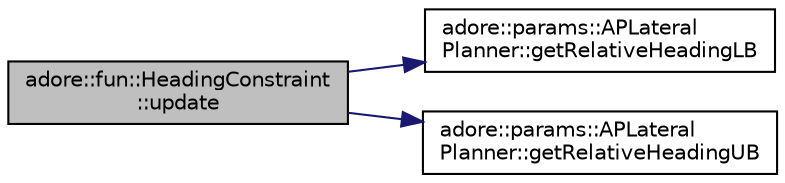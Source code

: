 digraph "adore::fun::HeadingConstraint::update"
{
 // LATEX_PDF_SIZE
  edge [fontname="Helvetica",fontsize="10",labelfontname="Helvetica",labelfontsize="10"];
  node [fontname="Helvetica",fontsize="10",shape=record];
  rankdir="LR";
  Node1 [label="adore::fun::HeadingConstraint\l::update",height=0.2,width=0.4,color="black", fillcolor="grey75", style="filled", fontcolor="black",tooltip=" "];
  Node1 -> Node2 [color="midnightblue",fontsize="10",style="solid",fontname="Helvetica"];
  Node2 [label="adore::params::APLateral\lPlanner::getRelativeHeadingLB",height=0.2,width=0.4,color="black", fillcolor="white", style="filled",URL="$classadore_1_1params_1_1APLateralPlanner.html#ae4d1b6d5d1caf335e30358bd8c35d4ef",tooltip="getRelativeHeadingLB returns lower bound on heading deviation from current lane's coordinate system"];
  Node1 -> Node3 [color="midnightblue",fontsize="10",style="solid",fontname="Helvetica"];
  Node3 [label="adore::params::APLateral\lPlanner::getRelativeHeadingUB",height=0.2,width=0.4,color="black", fillcolor="white", style="filled",URL="$classadore_1_1params_1_1APLateralPlanner.html#a1db542941ca5f2ccb02a8f84708560e0",tooltip="getRelativeHeadingUB returns upper bound on heading deviation from current lane's coordinate system"];
}
